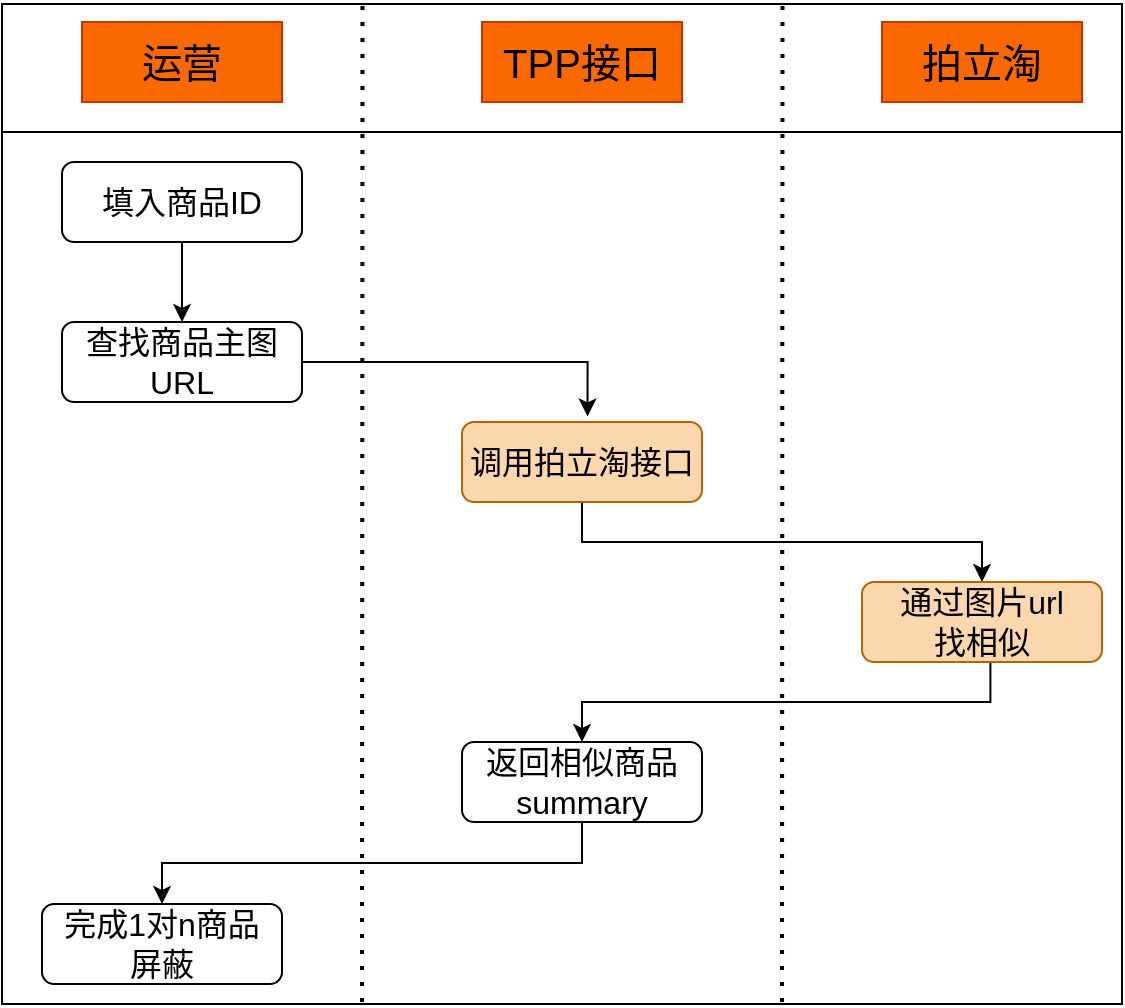 <mxfile version="14.9.5" type="github">
  <diagram id="sIemllTpQsOBeDZOYHDE" name="Page-1">
    <mxGraphModel dx="839" dy="558" grid="0" gridSize="10" guides="1" tooltips="1" connect="1" arrows="1" fold="1" page="1" pageScale="1" pageWidth="850" pageHeight="1100" math="0" shadow="0">
      <root>
        <mxCell id="0" />
        <mxCell id="1" parent="0" />
        <mxCell id="-XM3w6noAKFkYnl8Hoz7-1" value="&lt;font style=&quot;font-size: 20px&quot;&gt;拍立淘&lt;/font&gt;" style="rounded=0;whiteSpace=wrap;html=1;fillColor=#fa6800;strokeColor=#C73500;fontColor=#000000;" parent="1" vertex="1">
          <mxGeometry x="580" y="490" width="100" height="40" as="geometry" />
        </mxCell>
        <mxCell id="-XM3w6noAKFkYnl8Hoz7-2" style="edgeStyle=orthogonalEdgeStyle;rounded=0;orthogonalLoop=1;jettySize=auto;html=1;exitX=0.5;exitY=1;exitDx=0;exitDy=0;entryX=0.5;entryY=0;entryDx=0;entryDy=0;" parent="1" source="-XM3w6noAKFkYnl8Hoz7-3" target="-XM3w6noAKFkYnl8Hoz7-5" edge="1">
          <mxGeometry relative="1" as="geometry" />
        </mxCell>
        <mxCell id="-XM3w6noAKFkYnl8Hoz7-3" value="&lt;font style=&quot;font-size: 16px&quot;&gt;填入商品ID&lt;/font&gt;" style="rounded=1;whiteSpace=wrap;html=1;fontSize=12;glass=0;strokeWidth=1;shadow=0;" parent="1" vertex="1">
          <mxGeometry x="170" y="560" width="120" height="40" as="geometry" />
        </mxCell>
        <mxCell id="-XM3w6noAKFkYnl8Hoz7-4" style="edgeStyle=orthogonalEdgeStyle;rounded=0;orthogonalLoop=1;jettySize=auto;html=1;entryX=0.523;entryY=-0.07;entryDx=0;entryDy=0;entryPerimeter=0;" parent="1" source="-XM3w6noAKFkYnl8Hoz7-5" target="-XM3w6noAKFkYnl8Hoz7-9" edge="1">
          <mxGeometry relative="1" as="geometry" />
        </mxCell>
        <mxCell id="-XM3w6noAKFkYnl8Hoz7-5" value="&lt;span style=&quot;font-size: 16px&quot;&gt;查找商品主图URL&lt;/span&gt;" style="rounded=1;whiteSpace=wrap;html=1;fontSize=12;glass=0;strokeWidth=1;shadow=0;" parent="1" vertex="1">
          <mxGeometry x="170" y="640" width="120" height="40" as="geometry" />
        </mxCell>
        <mxCell id="-XM3w6noAKFkYnl8Hoz7-6" value="&lt;font style=&quot;font-size: 20px&quot;&gt;运营&lt;/font&gt;" style="rounded=0;whiteSpace=wrap;html=1;fillColor=#fa6800;strokeColor=#C73500;fontColor=#000000;" parent="1" vertex="1">
          <mxGeometry x="180" y="490" width="100" height="40" as="geometry" />
        </mxCell>
        <mxCell id="-XM3w6noAKFkYnl8Hoz7-7" value="&lt;font style=&quot;font-size: 20px&quot;&gt;TPP接口&lt;/font&gt;" style="rounded=0;whiteSpace=wrap;html=1;fillColor=#fa6800;strokeColor=#C73500;fontColor=#000000;" parent="1" vertex="1">
          <mxGeometry x="380" y="490" width="100" height="40" as="geometry" />
        </mxCell>
        <mxCell id="-XM3w6noAKFkYnl8Hoz7-8" style="edgeStyle=orthogonalEdgeStyle;rounded=0;orthogonalLoop=1;jettySize=auto;html=1;exitX=0.5;exitY=1;exitDx=0;exitDy=0;" parent="1" source="-XM3w6noAKFkYnl8Hoz7-9" target="-XM3w6noAKFkYnl8Hoz7-11" edge="1">
          <mxGeometry relative="1" as="geometry" />
        </mxCell>
        <mxCell id="-XM3w6noAKFkYnl8Hoz7-9" value="&lt;span style=&quot;font-size: 16px&quot;&gt;调用拍立淘接口&lt;/span&gt;" style="rounded=1;whiteSpace=wrap;html=1;fontSize=12;glass=0;strokeWidth=1;shadow=0;fillColor=#fad7ac;strokeColor=#b46504;" parent="1" vertex="1">
          <mxGeometry x="370" y="690" width="120" height="40" as="geometry" />
        </mxCell>
        <mxCell id="-XM3w6noAKFkYnl8Hoz7-10" style="edgeStyle=orthogonalEdgeStyle;rounded=0;orthogonalLoop=1;jettySize=auto;html=1;entryX=0.5;entryY=0;entryDx=0;entryDy=0;exitX=0.535;exitY=0.989;exitDx=0;exitDy=0;exitPerimeter=0;" parent="1" source="-XM3w6noAKFkYnl8Hoz7-11" target="-XM3w6noAKFkYnl8Hoz7-13" edge="1">
          <mxGeometry relative="1" as="geometry">
            <Array as="points">
              <mxPoint x="634" y="830" />
              <mxPoint x="430" y="830" />
            </Array>
          </mxGeometry>
        </mxCell>
        <mxCell id="-XM3w6noAKFkYnl8Hoz7-11" value="&lt;span style=&quot;font-size: 16px&quot;&gt;通过图片url&lt;br&gt;找相似&lt;/span&gt;" style="rounded=1;whiteSpace=wrap;html=1;fontSize=12;glass=0;strokeWidth=1;shadow=0;fillColor=#fad7ac;strokeColor=#b46504;" parent="1" vertex="1">
          <mxGeometry x="570" y="770" width="120" height="40" as="geometry" />
        </mxCell>
        <mxCell id="-XM3w6noAKFkYnl8Hoz7-12" style="edgeStyle=orthogonalEdgeStyle;rounded=0;orthogonalLoop=1;jettySize=auto;html=1;exitX=0.5;exitY=1;exitDx=0;exitDy=0;" parent="1" source="-XM3w6noAKFkYnl8Hoz7-13" target="-XM3w6noAKFkYnl8Hoz7-14" edge="1">
          <mxGeometry relative="1" as="geometry" />
        </mxCell>
        <mxCell id="-XM3w6noAKFkYnl8Hoz7-13" value="&lt;span style=&quot;font-size: 16px&quot;&gt;返回相似商品summary&lt;/span&gt;" style="rounded=1;whiteSpace=wrap;html=1;fontSize=12;glass=0;strokeWidth=1;shadow=0;" parent="1" vertex="1">
          <mxGeometry x="370" y="850" width="120" height="40" as="geometry" />
        </mxCell>
        <mxCell id="-XM3w6noAKFkYnl8Hoz7-14" value="&lt;span style=&quot;font-size: 16px&quot;&gt;完成1对n商品&lt;/span&gt;&lt;br style=&quot;font-size: 16px&quot;&gt;&lt;span style=&quot;font-size: 16px&quot;&gt;屏蔽&lt;/span&gt;" style="rounded=1;whiteSpace=wrap;html=1;fontSize=12;glass=0;strokeWidth=1;shadow=0;" parent="1" vertex="1">
          <mxGeometry x="160" y="931" width="120" height="40" as="geometry" />
        </mxCell>
        <mxCell id="cIXpdhwjzoOseu9cKc8g-1" value="" style="rounded=0;whiteSpace=wrap;html=1;fillColor=none;" vertex="1" parent="1">
          <mxGeometry x="140" y="481" width="560" height="500" as="geometry" />
        </mxCell>
        <mxCell id="cIXpdhwjzoOseu9cKc8g-3" value="" style="endArrow=none;dashed=1;html=1;dashPattern=1 3;strokeWidth=2;" edge="1" parent="1">
          <mxGeometry width="50" height="50" relative="1" as="geometry">
            <mxPoint x="320" y="980" as="sourcePoint" />
            <mxPoint x="320.25" y="480" as="targetPoint" />
          </mxGeometry>
        </mxCell>
        <mxCell id="cIXpdhwjzoOseu9cKc8g-4" value="" style="line;strokeWidth=1;html=1;fillColor=none;" vertex="1" parent="1">
          <mxGeometry x="140" y="540" width="560" height="10" as="geometry" />
        </mxCell>
        <mxCell id="cIXpdhwjzoOseu9cKc8g-6" value="" style="endArrow=none;dashed=1;html=1;dashPattern=1 3;strokeWidth=2;" edge="1" parent="1">
          <mxGeometry width="50" height="50" relative="1" as="geometry">
            <mxPoint x="530" y="980.0" as="sourcePoint" />
            <mxPoint x="530.25" y="480" as="targetPoint" />
          </mxGeometry>
        </mxCell>
      </root>
    </mxGraphModel>
  </diagram>
</mxfile>
